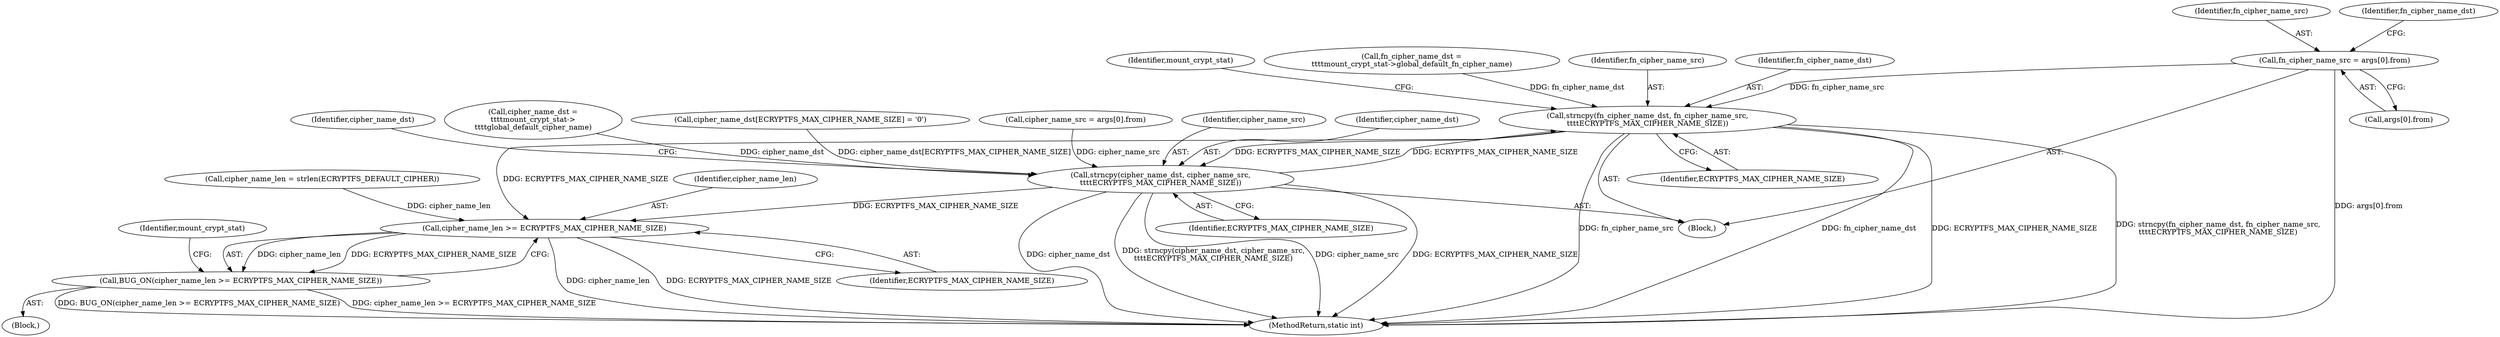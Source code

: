 digraph "0_linux_764355487ea220fdc2faf128d577d7f679b91f97_0@array" {
"1000336" [label="(Call,fn_cipher_name_src = args[0].from)"];
"1000348" [label="(Call,strncpy(fn_cipher_name_dst, fn_cipher_name_src,\n\t\t\t\tECRYPTFS_MAX_CIPHER_NAME_SIZE))"];
"1000226" [label="(Call,strncpy(cipher_name_dst, cipher_name_src,\n\t\t\t\tECRYPTFS_MAX_CIPHER_NAME_SIZE))"];
"1000433" [label="(Call,cipher_name_len >= ECRYPTFS_MAX_CIPHER_NAME_SIZE)"];
"1000432" [label="(Call,BUG_ON(cipher_name_len >= ECRYPTFS_MAX_CIPHER_NAME_SIZE))"];
"1000434" [label="(Identifier,cipher_name_len)"];
"1000336" [label="(Call,fn_cipher_name_src = args[0].from)"];
"1000228" [label="(Identifier,cipher_name_src)"];
"1000227" [label="(Identifier,cipher_name_dst)"];
"1000438" [label="(Identifier,mount_crypt_stat)"];
"1000351" [label="(Identifier,ECRYPTFS_MAX_CIPHER_NAME_SIZE)"];
"1000229" [label="(Identifier,ECRYPTFS_MAX_CIPHER_NAME_SIZE)"];
"1000426" [label="(Block,)"];
"1000226" [label="(Call,strncpy(cipher_name_dst, cipher_name_src,\n\t\t\t\tECRYPTFS_MAX_CIPHER_NAME_SIZE))"];
"1000432" [label="(Call,BUG_ON(cipher_name_len >= ECRYPTFS_MAX_CIPHER_NAME_SIZE))"];
"1000433" [label="(Call,cipher_name_len >= ECRYPTFS_MAX_CIPHER_NAME_SIZE)"];
"1000355" [label="(Identifier,mount_crypt_stat)"];
"1000560" [label="(MethodReturn,static int)"];
"1000348" [label="(Call,strncpy(fn_cipher_name_dst, fn_cipher_name_src,\n\t\t\t\tECRYPTFS_MAX_CIPHER_NAME_SIZE))"];
"1000435" [label="(Identifier,ECRYPTFS_MAX_CIPHER_NAME_SIZE)"];
"1000337" [label="(Identifier,fn_cipher_name_src)"];
"1000232" [label="(Identifier,cipher_name_dst)"];
"1000428" [label="(Call,cipher_name_len = strlen(ECRYPTFS_DEFAULT_CIPHER))"];
"1000221" [label="(Call,cipher_name_dst =\n\t\t\t\tmount_crypt_stat->\n\t\t\t\tglobal_default_cipher_name)"];
"1000343" [label="(Call,fn_cipher_name_dst =\n\t\t\t\tmount_crypt_stat->global_default_fn_cipher_name)"];
"1000230" [label="(Call,cipher_name_dst[ECRYPTFS_MAX_CIPHER_NAME_SIZE] = '\0')"];
"1000350" [label="(Identifier,fn_cipher_name_src)"];
"1000338" [label="(Call,args[0].from)"];
"1000349" [label="(Identifier,fn_cipher_name_dst)"];
"1000214" [label="(Call,cipher_name_src = args[0].from)"];
"1000188" [label="(Block,)"];
"1000344" [label="(Identifier,fn_cipher_name_dst)"];
"1000336" -> "1000188"  [label="AST: "];
"1000336" -> "1000338"  [label="CFG: "];
"1000337" -> "1000336"  [label="AST: "];
"1000338" -> "1000336"  [label="AST: "];
"1000344" -> "1000336"  [label="CFG: "];
"1000336" -> "1000560"  [label="DDG: args[0].from"];
"1000336" -> "1000348"  [label="DDG: fn_cipher_name_src"];
"1000348" -> "1000188"  [label="AST: "];
"1000348" -> "1000351"  [label="CFG: "];
"1000349" -> "1000348"  [label="AST: "];
"1000350" -> "1000348"  [label="AST: "];
"1000351" -> "1000348"  [label="AST: "];
"1000355" -> "1000348"  [label="CFG: "];
"1000348" -> "1000560"  [label="DDG: fn_cipher_name_dst"];
"1000348" -> "1000560"  [label="DDG: ECRYPTFS_MAX_CIPHER_NAME_SIZE"];
"1000348" -> "1000560"  [label="DDG: strncpy(fn_cipher_name_dst, fn_cipher_name_src,\n\t\t\t\tECRYPTFS_MAX_CIPHER_NAME_SIZE)"];
"1000348" -> "1000560"  [label="DDG: fn_cipher_name_src"];
"1000348" -> "1000226"  [label="DDG: ECRYPTFS_MAX_CIPHER_NAME_SIZE"];
"1000343" -> "1000348"  [label="DDG: fn_cipher_name_dst"];
"1000226" -> "1000348"  [label="DDG: ECRYPTFS_MAX_CIPHER_NAME_SIZE"];
"1000348" -> "1000433"  [label="DDG: ECRYPTFS_MAX_CIPHER_NAME_SIZE"];
"1000226" -> "1000188"  [label="AST: "];
"1000226" -> "1000229"  [label="CFG: "];
"1000227" -> "1000226"  [label="AST: "];
"1000228" -> "1000226"  [label="AST: "];
"1000229" -> "1000226"  [label="AST: "];
"1000232" -> "1000226"  [label="CFG: "];
"1000226" -> "1000560"  [label="DDG: cipher_name_dst"];
"1000226" -> "1000560"  [label="DDG: strncpy(cipher_name_dst, cipher_name_src,\n\t\t\t\tECRYPTFS_MAX_CIPHER_NAME_SIZE)"];
"1000226" -> "1000560"  [label="DDG: cipher_name_src"];
"1000226" -> "1000560"  [label="DDG: ECRYPTFS_MAX_CIPHER_NAME_SIZE"];
"1000221" -> "1000226"  [label="DDG: cipher_name_dst"];
"1000230" -> "1000226"  [label="DDG: cipher_name_dst[ECRYPTFS_MAX_CIPHER_NAME_SIZE]"];
"1000214" -> "1000226"  [label="DDG: cipher_name_src"];
"1000226" -> "1000433"  [label="DDG: ECRYPTFS_MAX_CIPHER_NAME_SIZE"];
"1000433" -> "1000432"  [label="AST: "];
"1000433" -> "1000435"  [label="CFG: "];
"1000434" -> "1000433"  [label="AST: "];
"1000435" -> "1000433"  [label="AST: "];
"1000432" -> "1000433"  [label="CFG: "];
"1000433" -> "1000560"  [label="DDG: cipher_name_len"];
"1000433" -> "1000560"  [label="DDG: ECRYPTFS_MAX_CIPHER_NAME_SIZE"];
"1000433" -> "1000432"  [label="DDG: cipher_name_len"];
"1000433" -> "1000432"  [label="DDG: ECRYPTFS_MAX_CIPHER_NAME_SIZE"];
"1000428" -> "1000433"  [label="DDG: cipher_name_len"];
"1000432" -> "1000426"  [label="AST: "];
"1000438" -> "1000432"  [label="CFG: "];
"1000432" -> "1000560"  [label="DDG: BUG_ON(cipher_name_len >= ECRYPTFS_MAX_CIPHER_NAME_SIZE)"];
"1000432" -> "1000560"  [label="DDG: cipher_name_len >= ECRYPTFS_MAX_CIPHER_NAME_SIZE"];
}
